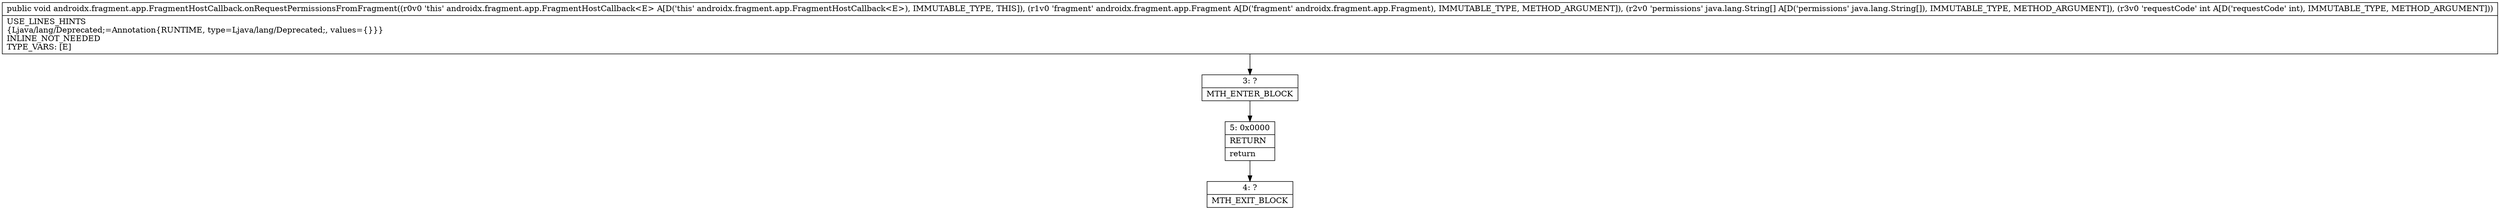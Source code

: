 digraph "CFG forandroidx.fragment.app.FragmentHostCallback.onRequestPermissionsFromFragment(Landroidx\/fragment\/app\/Fragment;[Ljava\/lang\/String;I)V" {
Node_3 [shape=record,label="{3\:\ ?|MTH_ENTER_BLOCK\l}"];
Node_5 [shape=record,label="{5\:\ 0x0000|RETURN\l|return\l}"];
Node_4 [shape=record,label="{4\:\ ?|MTH_EXIT_BLOCK\l}"];
MethodNode[shape=record,label="{public void androidx.fragment.app.FragmentHostCallback.onRequestPermissionsFromFragment((r0v0 'this' androidx.fragment.app.FragmentHostCallback\<E\> A[D('this' androidx.fragment.app.FragmentHostCallback\<E\>), IMMUTABLE_TYPE, THIS]), (r1v0 'fragment' androidx.fragment.app.Fragment A[D('fragment' androidx.fragment.app.Fragment), IMMUTABLE_TYPE, METHOD_ARGUMENT]), (r2v0 'permissions' java.lang.String[] A[D('permissions' java.lang.String[]), IMMUTABLE_TYPE, METHOD_ARGUMENT]), (r3v0 'requestCode' int A[D('requestCode' int), IMMUTABLE_TYPE, METHOD_ARGUMENT]))  | USE_LINES_HINTS\l\{Ljava\/lang\/Deprecated;=Annotation\{RUNTIME, type=Ljava\/lang\/Deprecated;, values=\{\}\}\}\lINLINE_NOT_NEEDED\lTYPE_VARS: [E]\l}"];
MethodNode -> Node_3;Node_3 -> Node_5;
Node_5 -> Node_4;
}

